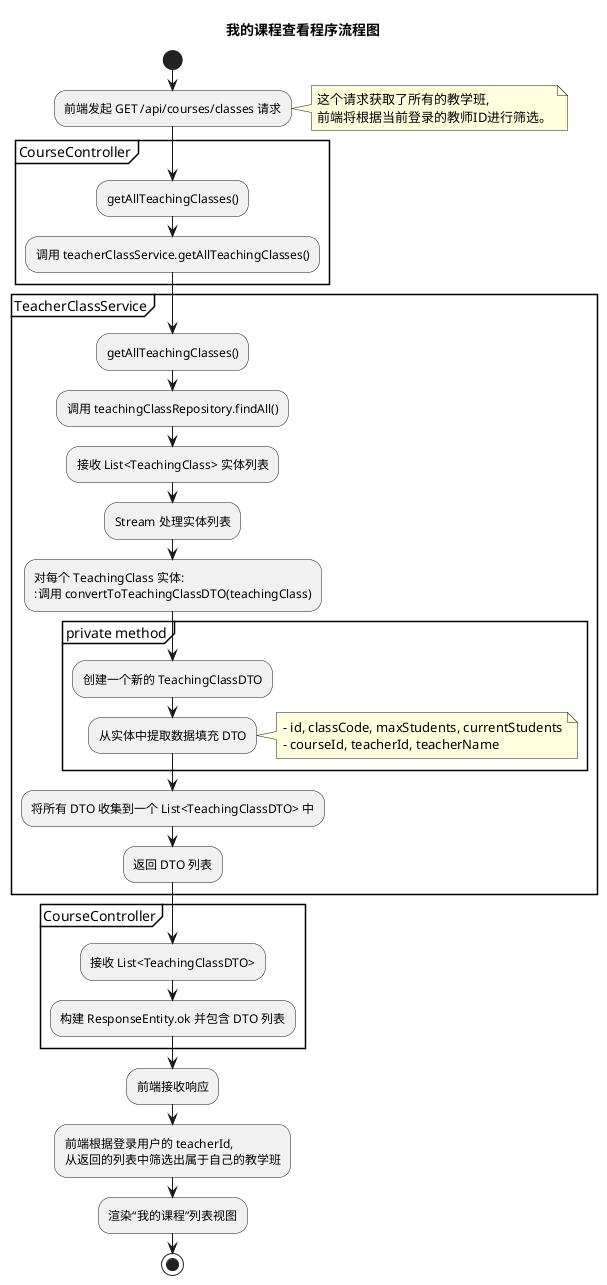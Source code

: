 @startuml
'https://plantuml.com/activity-diagram-beta

title 我的课程查看程序流程图

start

:前端发起 GET /api/courses/classes 请求;
note right
这个请求获取了所有的教学班,
前端将根据当前登录的教师ID进行筛选。
end note

partition CourseController {
    :getAllTeachingClasses();
    :调用 teacherClassService.getAllTeachingClasses();
}

partition TeacherClassService {
    :getAllTeachingClasses();
    :调用 teachingClassRepository.findAll();
    :接收 List<TeachingClass> 实体列表;
    :Stream 处理实体列表;
    :对每个 TeachingClass 实体:
    :调用 convertToTeachingClassDTO(teachingClass);
    partition private method {
      :创建一个新的 TeachingClassDTO;
      :从实体中提取数据填充 DTO;
      note right
      - id, classCode, maxStudents, currentStudents
      - courseId, teacherId, teacherName
      end note
    }
    :将所有 DTO 收集到一个 List<TeachingClassDTO> 中;
    :返回 DTO 列表;
}

partition CourseController {
    :接收 List<TeachingClassDTO>;
    :构建 ResponseEntity.ok 并包含 DTO 列表;
}

:前端接收响应;
:前端根据登录用户的 teacherId,
从返回的列表中筛选出属于自己的教学班;
:渲染“我的课程”列表视图;

stop

@enduml 